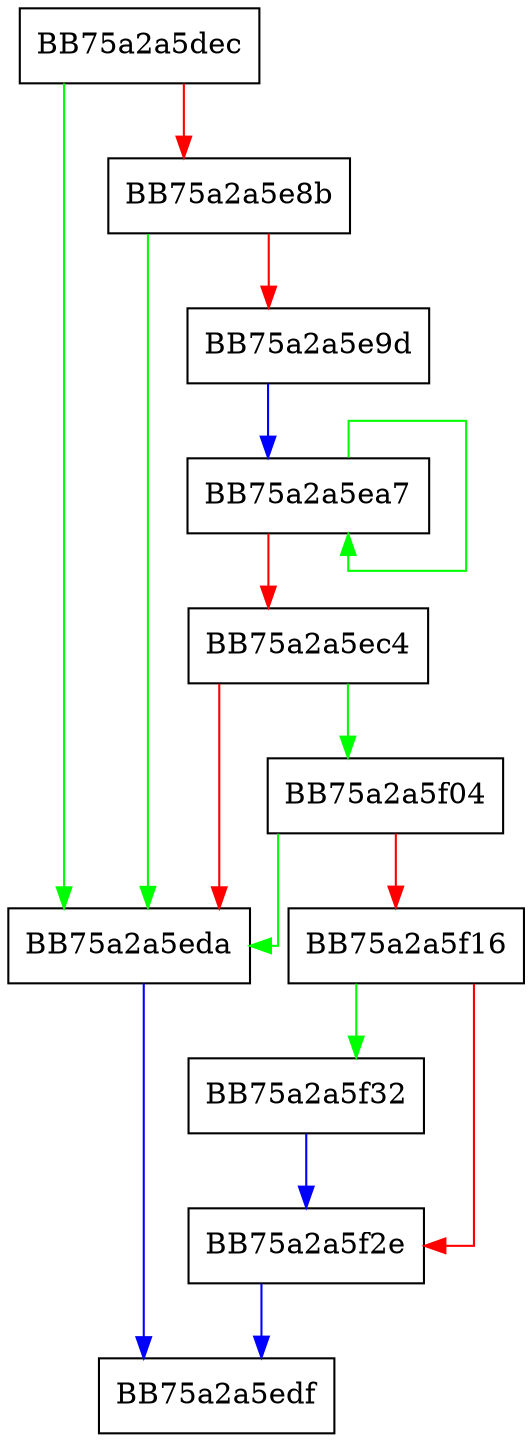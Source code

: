 digraph walIndexTryHdr {
  node [shape="box"];
  graph [splines=ortho];
  BB75a2a5dec -> BB75a2a5eda [color="green"];
  BB75a2a5dec -> BB75a2a5e8b [color="red"];
  BB75a2a5e8b -> BB75a2a5eda [color="green"];
  BB75a2a5e8b -> BB75a2a5e9d [color="red"];
  BB75a2a5e9d -> BB75a2a5ea7 [color="blue"];
  BB75a2a5ea7 -> BB75a2a5ea7 [color="green"];
  BB75a2a5ea7 -> BB75a2a5ec4 [color="red"];
  BB75a2a5ec4 -> BB75a2a5f04 [color="green"];
  BB75a2a5ec4 -> BB75a2a5eda [color="red"];
  BB75a2a5eda -> BB75a2a5edf [color="blue"];
  BB75a2a5f04 -> BB75a2a5eda [color="green"];
  BB75a2a5f04 -> BB75a2a5f16 [color="red"];
  BB75a2a5f16 -> BB75a2a5f32 [color="green"];
  BB75a2a5f16 -> BB75a2a5f2e [color="red"];
  BB75a2a5f2e -> BB75a2a5edf [color="blue"];
  BB75a2a5f32 -> BB75a2a5f2e [color="blue"];
}